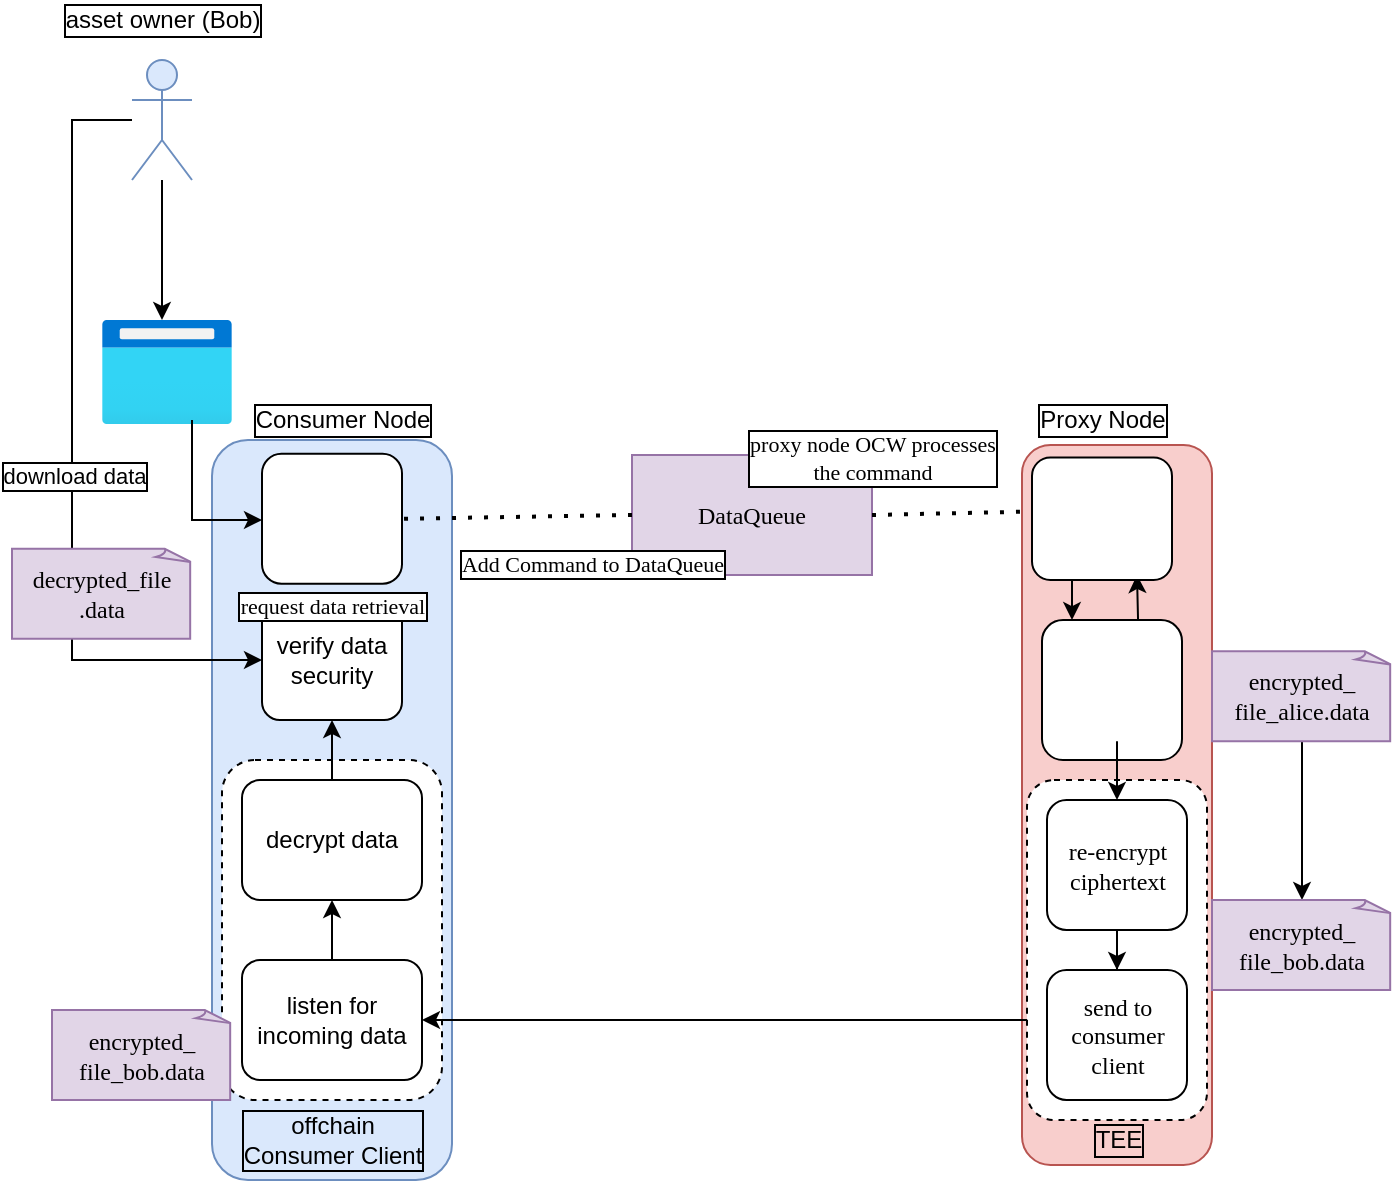 <mxfile version="17.4.6" type="device"><diagram id="-kGoDsT7zXTbKYv2AYRa" name="Page-1"><mxGraphModel dx="1673" dy="1066" grid="1" gridSize="10" guides="1" tooltips="1" connect="1" arrows="1" fold="1" page="1" pageScale="1" pageWidth="850" pageHeight="1100" math="0" shadow="0"><root><mxCell id="0"/><mxCell id="1" parent="0"/><mxCell id="vv2tDwV11_6rgnhSRpAR-9" value="" style="rounded=1;whiteSpace=wrap;html=1;fillColor=#f8cecc;strokeColor=#b85450;fontFamily=Verdana;direction=west;" parent="1" vertex="1"><mxGeometry x="525" y="342.5" width="95" height="360" as="geometry"/></mxCell><mxCell id="j2Z5WS_cdV5CBVI8ceTf-26" style="edgeStyle=orthogonalEdgeStyle;rounded=0;orthogonalLoop=1;jettySize=auto;html=1;entryX=0.75;entryY=1;entryDx=0;entryDy=0;" edge="1" parent="1" source="vv2tDwV11_6rgnhSRpAR-10" target="vv2tDwV11_6rgnhSRpAR-7"><mxGeometry relative="1" as="geometry"><Array as="points"><mxPoint x="583" y="429"/><mxPoint x="583" y="429"/></Array></mxGeometry></mxCell><mxCell id="vv2tDwV11_6rgnhSRpAR-10" value="" style="rounded=1;whiteSpace=wrap;html=1;fontFamily=Verdana;" parent="1" vertex="1"><mxGeometry x="535" y="430.01" width="70" height="70" as="geometry"/></mxCell><mxCell id="vv2tDwV11_6rgnhSRpAR-16" value="" style="edgeStyle=orthogonalEdgeStyle;rounded=0;orthogonalLoop=1;jettySize=auto;html=1;fontFamily=Verdana;" parent="1" source="vv2tDwV11_6rgnhSRpAR-1" target="vv2tDwV11_6rgnhSRpAR-15" edge="1"><mxGeometry relative="1" as="geometry"><Array as="points"><mxPoint x="95" y="260"/><mxPoint x="95" y="260"/></Array></mxGeometry></mxCell><mxCell id="vv2tDwV11_6rgnhSRpAR-1" value="" style="shape=umlActor;verticalLabelPosition=bottom;verticalAlign=top;html=1;outlineConnect=0;fillColor=#dae8fc;strokeColor=#6c8ebf;fontFamily=Verdana;" parent="1" vertex="1"><mxGeometry x="80" y="150" width="30" height="60" as="geometry"/></mxCell><mxCell id="vv2tDwV11_6rgnhSRpAR-6" value="" style="shape=image;verticalLabelPosition=bottom;verticalAlign=top;imageAspect=0;image=https://upload.wikimedia.org/wikipedia/commons/1/18/Ipfs-logo-1024-ice-text.png;fontFamily=Verdana;" parent="1" vertex="1"><mxGeometry x="542.5" y="439.39" width="60" height="51.25" as="geometry"/></mxCell><mxCell id="vv2tDwV11_6rgnhSRpAR-15" value="" style="aspect=fixed;html=1;points=[];align=center;image;fontSize=12;image=img/lib/azure2/general/Browser.svg;fontFamily=Verdana;" parent="1" vertex="1"><mxGeometry x="65" y="280" width="65" height="52" as="geometry"/></mxCell><mxCell id="vv2tDwV11_6rgnhSRpAR-27" value="DataQueue" style="rounded=0;whiteSpace=wrap;html=1;fillColor=#e1d5e7;strokeColor=#9673a6;fontFamily=Verdana;" parent="1" vertex="1"><mxGeometry x="330" y="347.5" width="120" height="60" as="geometry"/></mxCell><mxCell id="vv2tDwV11_6rgnhSRpAR-30" value="" style="endArrow=none;dashed=1;html=1;dashPattern=1 3;strokeWidth=2;rounded=0;fontFamily=Verdana;exitX=1;exitY=0.5;exitDx=0;exitDy=0;" parent="1" source="vv2tDwV11_6rgnhSRpAR-27" target="vv2tDwV11_6rgnhSRpAR-7" edge="1"><mxGeometry width="50" height="50" relative="1" as="geometry"><mxPoint x="520" y="330" as="sourcePoint"/><mxPoint x="315" y="215" as="targetPoint"/><Array as="points"/></mxGeometry></mxCell><mxCell id="vv2tDwV11_6rgnhSRpAR-32" value="&lt;div&gt;proxy node OCW processes &lt;br&gt;&lt;/div&gt;&lt;div&gt;the command&lt;/div&gt;" style="edgeLabel;html=1;align=center;verticalAlign=middle;resizable=0;points=[];fontFamily=Verdana;labelBorderColor=default;" parent="vv2tDwV11_6rgnhSRpAR-30" vertex="1" connectable="0"><mxGeometry x="-0.657" relative="1" as="geometry"><mxPoint x="-14" y="-28" as="offset"/></mxGeometry></mxCell><mxCell id="j2Z5WS_cdV5CBVI8ceTf-1" value="" style="rounded=1;whiteSpace=wrap;html=1;fillColor=#dae8fc;strokeColor=#6c8ebf;fontFamily=Verdana;direction=south;" vertex="1" parent="1"><mxGeometry x="120" y="340" width="120" height="370" as="geometry"/></mxCell><mxCell id="j2Z5WS_cdV5CBVI8ceTf-7" value="verify data security" style="rounded=1;whiteSpace=wrap;html=1;labelBackgroundColor=none;labelBorderColor=none;" vertex="1" parent="1"><mxGeometry x="145" y="420" width="70" height="60" as="geometry"/></mxCell><mxCell id="j2Z5WS_cdV5CBVI8ceTf-8" value="offchain &lt;br&gt;Consumer Client" style="text;html=1;align=center;verticalAlign=middle;resizable=0;points=[];autosize=1;strokeColor=none;fillColor=none;labelBorderColor=#000000;" vertex="1" parent="1"><mxGeometry x="130" y="675" width="100" height="30" as="geometry"/></mxCell><mxCell id="j2Z5WS_cdV5CBVI8ceTf-9" value="Consumer Node" style="text;html=1;align=center;verticalAlign=middle;resizable=0;points=[];autosize=1;strokeColor=none;fillColor=none;labelBorderColor=default;" vertex="1" parent="1"><mxGeometry x="135" y="320" width="100" height="20" as="geometry"/></mxCell><mxCell id="j2Z5WS_cdV5CBVI8ceTf-13" value="Proxy Node" style="text;html=1;align=center;verticalAlign=middle;resizable=0;points=[];autosize=1;strokeColor=none;fillColor=none;labelBorderColor=default;" vertex="1" parent="1"><mxGeometry x="525" y="320" width="80" height="20" as="geometry"/></mxCell><mxCell id="j2Z5WS_cdV5CBVI8ceTf-14" style="edgeStyle=orthogonalEdgeStyle;rounded=0;orthogonalLoop=1;jettySize=auto;html=1;" edge="1" parent="1" source="vv2tDwV11_6rgnhSRpAR-7" target="vv2tDwV11_6rgnhSRpAR-10"><mxGeometry relative="1" as="geometry"><mxPoint x="560" y="451" as="targetPoint"/><Array as="points"><mxPoint x="550" y="420"/><mxPoint x="550" y="420"/></Array></mxGeometry></mxCell><mxCell id="j2Z5WS_cdV5CBVI8ceTf-35" value="" style="edgeStyle=orthogonalEdgeStyle;rounded=0;orthogonalLoop=1;jettySize=auto;html=1;" edge="1" parent="1" source="vv2tDwV11_6rgnhSRpAR-43" target="j2Z5WS_cdV5CBVI8ceTf-34"><mxGeometry relative="1" as="geometry"/></mxCell><mxCell id="vv2tDwV11_6rgnhSRpAR-43" value="encrypted_&lt;br&gt;file_alice.data" style="whiteSpace=wrap;html=1;shape=mxgraph.basic.document;fillColor=#e1d5e7;strokeColor=#9673a6;fontFamily=Verdana;" parent="1" vertex="1"><mxGeometry x="620" y="445.64" width="90" height="45" as="geometry"/></mxCell><mxCell id="j2Z5WS_cdV5CBVI8ceTf-11" style="edgeStyle=orthogonalEdgeStyle;rounded=0;orthogonalLoop=1;jettySize=auto;html=1;entryX=0;entryY=0.5;entryDx=0;entryDy=0;" edge="1" parent="1" source="vv2tDwV11_6rgnhSRpAR-1" target="j2Z5WS_cdV5CBVI8ceTf-7"><mxGeometry relative="1" as="geometry"><Array as="points"><mxPoint x="50" y="180"/><mxPoint x="50" y="450"/></Array></mxGeometry></mxCell><mxCell id="j2Z5WS_cdV5CBVI8ceTf-12" value="download data" style="edgeLabel;html=1;align=center;verticalAlign=middle;resizable=0;points=[];labelBorderColor=default;" vertex="1" connectable="0" parent="j2Z5WS_cdV5CBVI8ceTf-11"><mxGeometry x="-0.439" y="1" relative="1" as="geometry"><mxPoint y="97" as="offset"/></mxGeometry></mxCell><mxCell id="j2Z5WS_cdV5CBVI8ceTf-20" value="" style="rounded=1;whiteSpace=wrap;html=1;fontFamily=Verdana;" vertex="1" parent="1"><mxGeometry x="530" y="348.75" width="70" height="61.25" as="geometry"/></mxCell><mxCell id="vv2tDwV11_6rgnhSRpAR-7" value="" style="shape=image;verticalLabelPosition=bottom;verticalAlign=top;imageAspect=0;image=https://cdn-images-1.medium.com/max/960/1*OQP5QAtLtrVCtNCKwB6GkQ.png;fontFamily=Verdana;" parent="1" vertex="1"><mxGeometry x="530" y="342.5" width="70" height="65" as="geometry"/></mxCell><mxCell id="j2Z5WS_cdV5CBVI8ceTf-23" value="" style="rounded=1;whiteSpace=wrap;html=1;fontFamily=Verdana;" vertex="1" parent="1"><mxGeometry x="145" y="346.88" width="70" height="65" as="geometry"/></mxCell><mxCell id="vv2tDwV11_6rgnhSRpAR-24" value="" style="shape=image;verticalLabelPosition=bottom;verticalAlign=top;imageAspect=0;image=https://cdn-images-1.medium.com/max/960/1*OQP5QAtLtrVCtNCKwB6GkQ.png;fontFamily=Verdana;" parent="1" vertex="1"><mxGeometry x="145" y="344.38" width="70" height="70" as="geometry"/></mxCell><mxCell id="j2Z5WS_cdV5CBVI8ceTf-24" value="" style="rounded=1;whiteSpace=wrap;html=1;labelBackgroundColor=none;labelBorderColor=default;dashed=1;" vertex="1" parent="1"><mxGeometry x="125" y="500" width="110" height="170" as="geometry"/></mxCell><mxCell id="j2Z5WS_cdV5CBVI8ceTf-3" value="decrypt data" style="rounded=1;whiteSpace=wrap;html=1;labelBackgroundColor=none;labelBorderColor=none;" vertex="1" parent="1"><mxGeometry x="135" y="510" width="90" height="60" as="geometry"/></mxCell><mxCell id="j2Z5WS_cdV5CBVI8ceTf-4" value="listen for incoming data" style="rounded=1;whiteSpace=wrap;html=1;labelBackgroundColor=none;labelBorderColor=none;" vertex="1" parent="1"><mxGeometry x="135" y="600" width="90" height="60" as="geometry"/></mxCell><mxCell id="j2Z5WS_cdV5CBVI8ceTf-5" value="" style="edgeStyle=orthogonalEdgeStyle;rounded=0;orthogonalLoop=1;jettySize=auto;html=1;" edge="1" parent="1" source="j2Z5WS_cdV5CBVI8ceTf-4" target="j2Z5WS_cdV5CBVI8ceTf-3"><mxGeometry relative="1" as="geometry"/></mxCell><mxCell id="j2Z5WS_cdV5CBVI8ceTf-10" value="" style="edgeStyle=orthogonalEdgeStyle;rounded=0;orthogonalLoop=1;jettySize=auto;html=1;" edge="1" parent="1" source="j2Z5WS_cdV5CBVI8ceTf-3" target="j2Z5WS_cdV5CBVI8ceTf-7"><mxGeometry relative="1" as="geometry"/></mxCell><mxCell id="vv2tDwV11_6rgnhSRpAR-28" value="" style="endArrow=none;dashed=1;html=1;dashPattern=1 3;strokeWidth=2;rounded=0;exitX=0;exitY=0.5;exitDx=0;exitDy=0;entryX=1;entryY=0.5;entryDx=0;entryDy=0;fontFamily=Verdana;" parent="1" source="vv2tDwV11_6rgnhSRpAR-27" edge="1" target="vv2tDwV11_6rgnhSRpAR-24"><mxGeometry width="50" height="50" relative="1" as="geometry"><mxPoint x="344.66" y="308.89" as="sourcePoint"/><mxPoint x="345.18" y="231.11" as="targetPoint"/></mxGeometry></mxCell><mxCell id="vv2tDwV11_6rgnhSRpAR-29" value="&lt;div&gt;Add Command to DataQueue&lt;/div&gt;" style="edgeLabel;html=1;align=center;verticalAlign=middle;resizable=0;points=[];fontFamily=Verdana;labelBorderColor=default;" parent="vv2tDwV11_6rgnhSRpAR-28" vertex="1" connectable="0"><mxGeometry x="0.312" y="1" relative="1" as="geometry"><mxPoint x="55" y="22" as="offset"/></mxGeometry></mxCell><mxCell id="j2Z5WS_cdV5CBVI8ceTf-31" style="edgeStyle=orthogonalEdgeStyle;rounded=0;orthogonalLoop=1;jettySize=auto;html=1;entryX=1;entryY=0.5;entryDx=0;entryDy=0;" edge="1" parent="1" source="j2Z5WS_cdV5CBVI8ceTf-27" target="j2Z5WS_cdV5CBVI8ceTf-4"><mxGeometry relative="1" as="geometry"><mxPoint x="220" y="630" as="targetPoint"/><Array as="points"><mxPoint x="270" y="630"/><mxPoint x="270" y="630"/></Array></mxGeometry></mxCell><mxCell id="j2Z5WS_cdV5CBVI8ceTf-34" value="encrypted_&lt;br&gt;file_bob.data" style="whiteSpace=wrap;html=1;shape=mxgraph.basic.document;fillColor=#e1d5e7;strokeColor=#9673a6;fontFamily=Verdana;" vertex="1" parent="1"><mxGeometry x="620" y="570" width="90" height="45" as="geometry"/></mxCell><mxCell id="j2Z5WS_cdV5CBVI8ceTf-36" value="encrypted_&lt;br&gt;file_bob.data" style="whiteSpace=wrap;html=1;shape=mxgraph.basic.document;fillColor=#e1d5e7;strokeColor=#9673a6;fontFamily=Verdana;" vertex="1" parent="1"><mxGeometry x="40" y="625" width="90" height="45" as="geometry"/></mxCell><mxCell id="j2Z5WS_cdV5CBVI8ceTf-37" value="decrypted_file&lt;br&gt;.data" style="whiteSpace=wrap;html=1;shape=mxgraph.basic.document;fillColor=#e1d5e7;strokeColor=#9673a6;fontFamily=Verdana;" vertex="1" parent="1"><mxGeometry x="20" y="394.38" width="90" height="45" as="geometry"/></mxCell><mxCell id="j2Z5WS_cdV5CBVI8ceTf-40" value="" style="rounded=1;whiteSpace=wrap;html=1;labelBackgroundColor=none;labelBorderColor=default;dashed=1;" vertex="1" parent="1"><mxGeometry x="527.5" y="510" width="90" height="170" as="geometry"/></mxCell><mxCell id="j2Z5WS_cdV5CBVI8ceTf-17" value="re-encrypt&lt;br&gt;ciphertext" style="rounded=1;whiteSpace=wrap;html=1;fontFamily=Verdana;" vertex="1" parent="1"><mxGeometry x="537.5" y="520" width="70" height="65" as="geometry"/></mxCell><mxCell id="j2Z5WS_cdV5CBVI8ceTf-32" value="" style="edgeStyle=orthogonalEdgeStyle;rounded=0;orthogonalLoop=1;jettySize=auto;html=1;" edge="1" parent="1" source="j2Z5WS_cdV5CBVI8ceTf-17" target="j2Z5WS_cdV5CBVI8ceTf-27"><mxGeometry relative="1" as="geometry"/></mxCell><mxCell id="j2Z5WS_cdV5CBVI8ceTf-19" value="" style="edgeStyle=orthogonalEdgeStyle;rounded=0;orthogonalLoop=1;jettySize=auto;html=1;" edge="1" parent="1" source="vv2tDwV11_6rgnhSRpAR-6" target="j2Z5WS_cdV5CBVI8ceTf-17"><mxGeometry relative="1" as="geometry"><Array as="points"><mxPoint x="570" y="530"/><mxPoint x="570" y="530"/></Array></mxGeometry></mxCell><mxCell id="j2Z5WS_cdV5CBVI8ceTf-27" value="send to consumer client" style="rounded=1;whiteSpace=wrap;html=1;fontFamily=Verdana;" vertex="1" parent="1"><mxGeometry x="537.5" y="605" width="70" height="65" as="geometry"/></mxCell><mxCell id="j2Z5WS_cdV5CBVI8ceTf-42" value="TEE" style="text;html=1;align=center;verticalAlign=middle;resizable=0;points=[];autosize=1;strokeColor=none;fillColor=none;rounded=0;labelBorderColor=default;" vertex="1" parent="1"><mxGeometry x="552.5" y="680" width="40" height="20" as="geometry"/></mxCell><mxCell id="vv2tDwV11_6rgnhSRpAR-25" style="edgeStyle=orthogonalEdgeStyle;rounded=0;orthogonalLoop=1;jettySize=auto;html=1;fontFamily=Verdana;entryX=0;entryY=0.5;entryDx=0;entryDy=0;" parent="1" target="vv2tDwV11_6rgnhSRpAR-24" edge="1"><mxGeometry relative="1" as="geometry"><mxPoint x="110" y="330" as="sourcePoint"/><Array as="points"><mxPoint x="110" y="380"/><mxPoint x="145" y="380"/></Array></mxGeometry></mxCell><mxCell id="vv2tDwV11_6rgnhSRpAR-26" value="request data retrieval&lt;div&gt;&lt;/div&gt;" style="edgeLabel;html=1;align=center;verticalAlign=middle;resizable=0;points=[];fontFamily=Verdana;labelBorderColor=default;" parent="vv2tDwV11_6rgnhSRpAR-25" vertex="1" connectable="0"><mxGeometry x="-0.266" relative="1" as="geometry"><mxPoint x="70" y="61" as="offset"/></mxGeometry></mxCell><mxCell id="j2Z5WS_cdV5CBVI8ceTf-44" value="asset owner (Bob)" style="text;html=1;align=center;verticalAlign=middle;resizable=0;points=[];autosize=1;strokeColor=none;fillColor=none;labelBorderColor=default;" vertex="1" parent="1"><mxGeometry x="40" y="120" width="110" height="20" as="geometry"/></mxCell></root></mxGraphModel></diagram></mxfile>